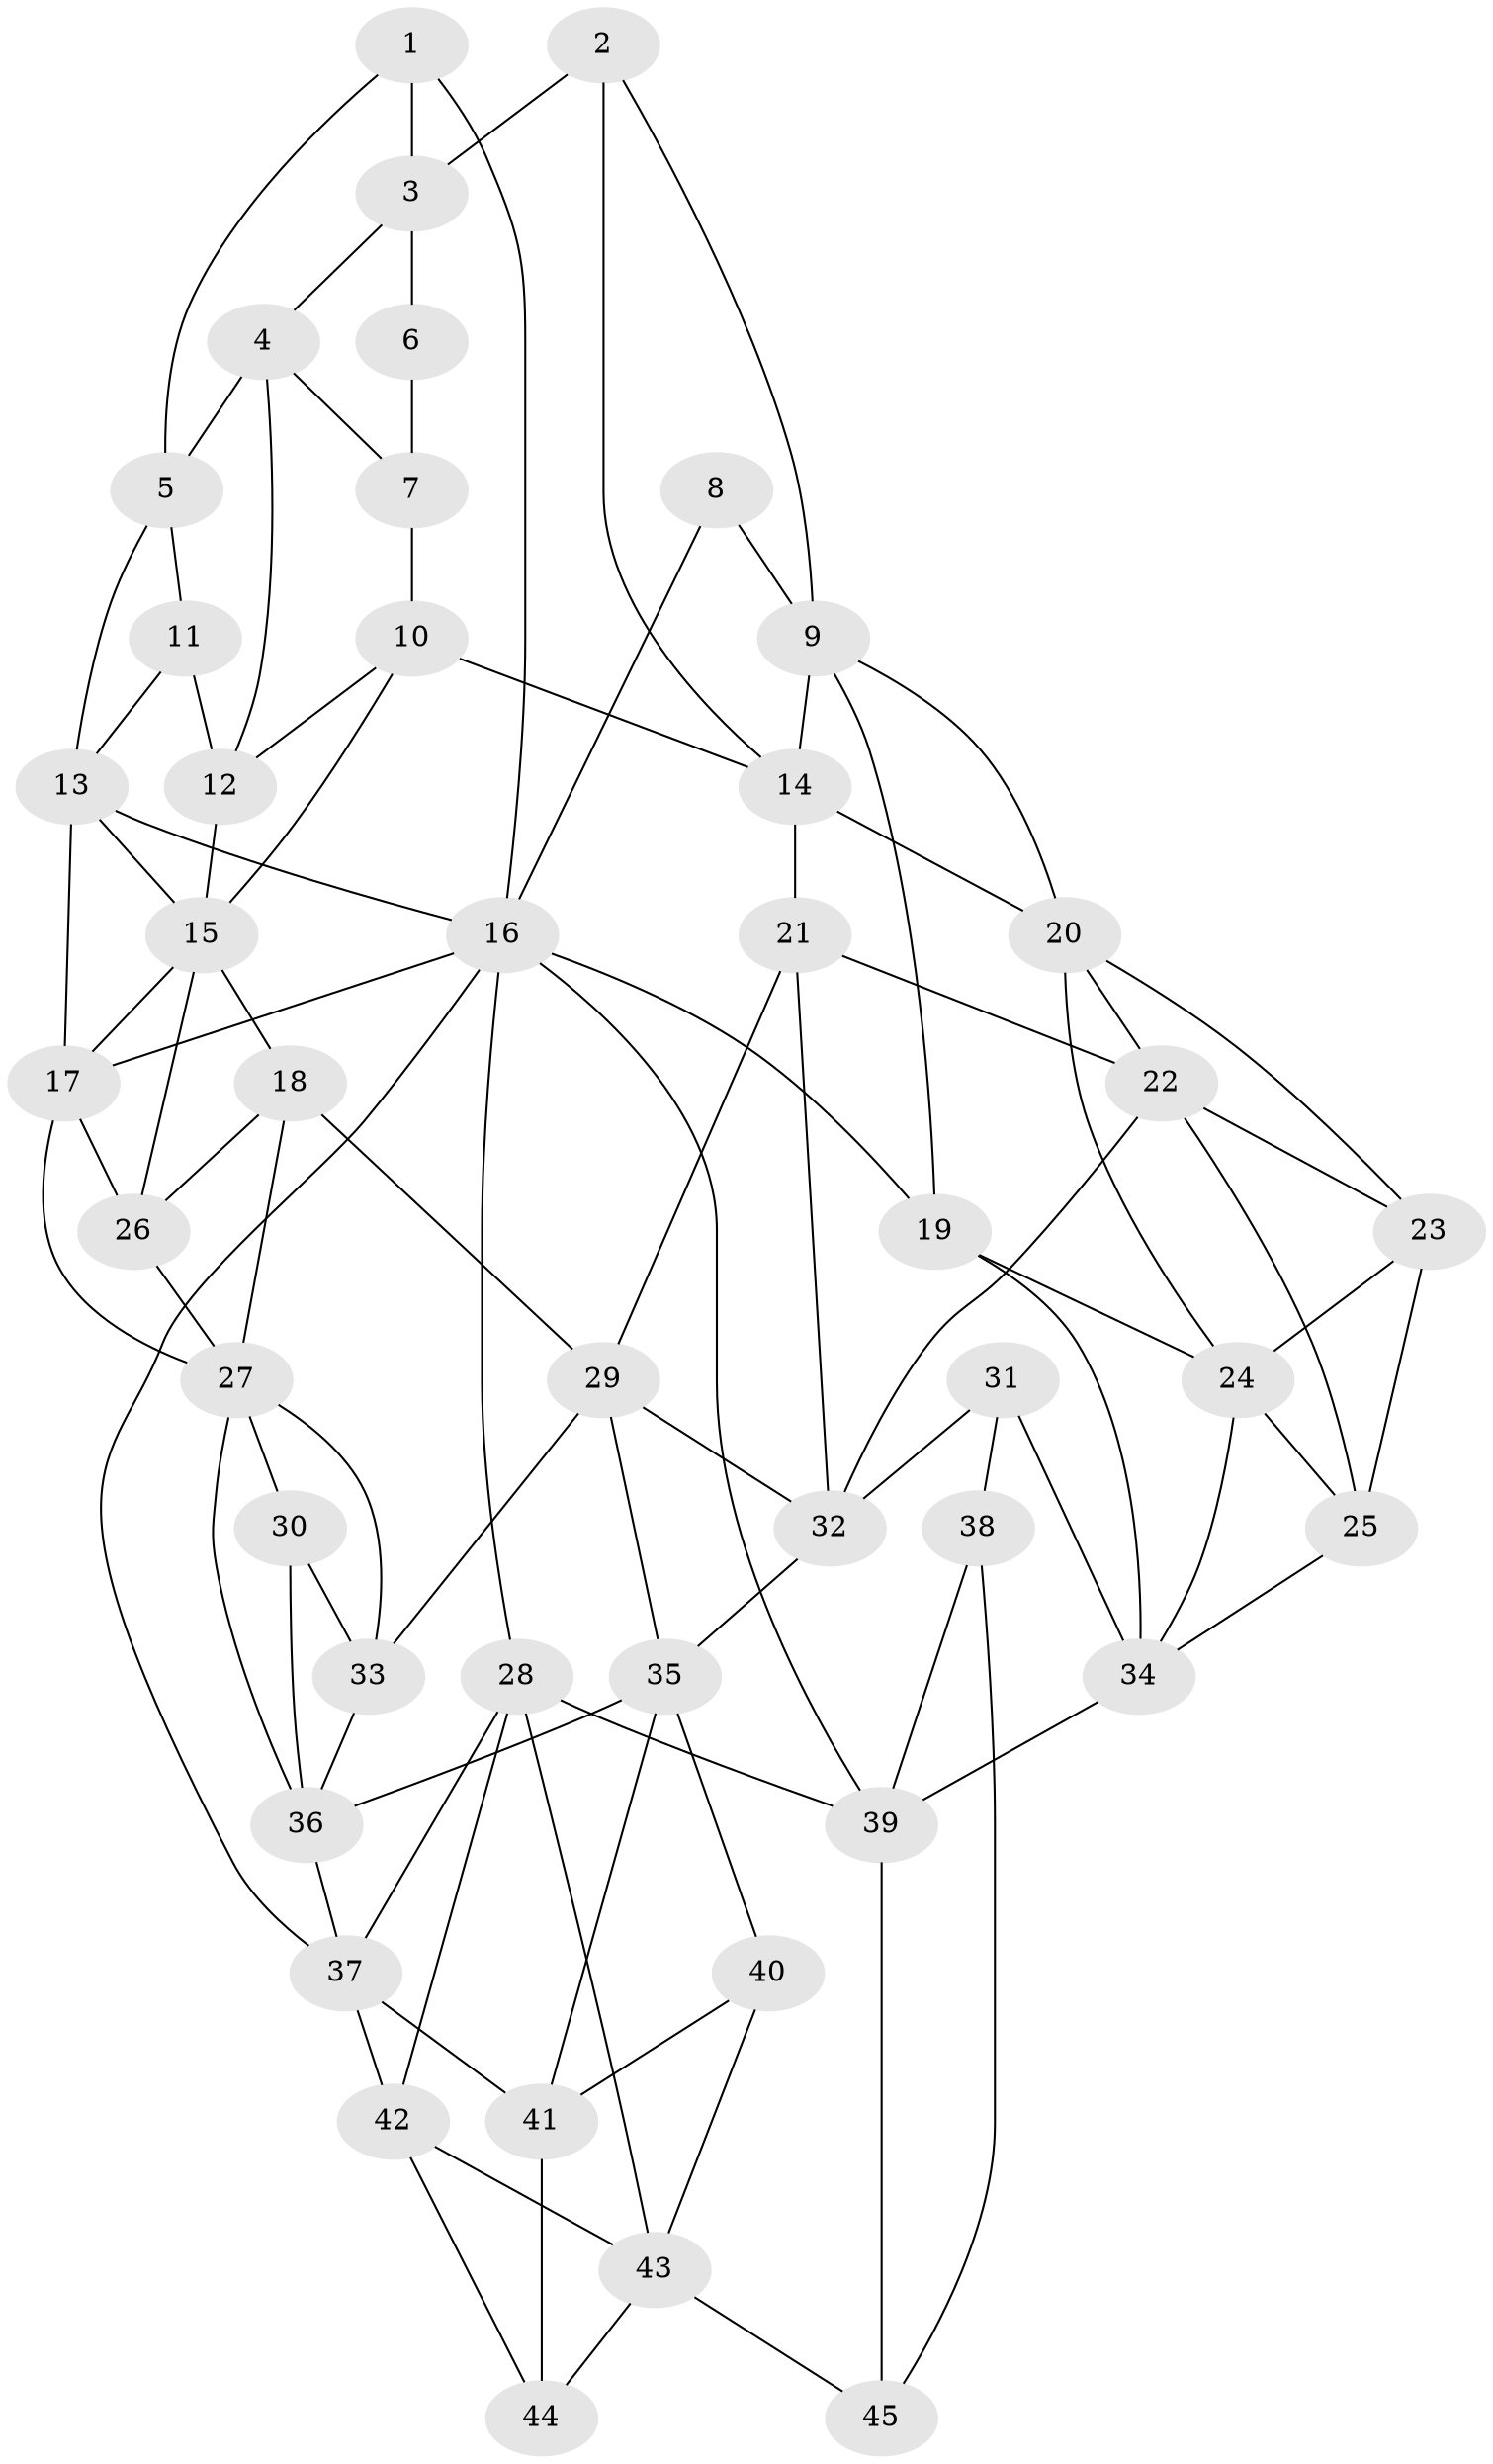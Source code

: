 // original degree distribution, {3: 0.013513513513513514, 5: 0.5540540540540541, 4: 0.22297297297297297, 6: 0.20945945945945946}
// Generated by graph-tools (version 1.1) at 2025/38/03/04/25 23:38:27]
// undirected, 45 vertices, 95 edges
graph export_dot {
  node [color=gray90,style=filled];
  1;
  2;
  3;
  4;
  5;
  6;
  7;
  8;
  9;
  10;
  11;
  12;
  13;
  14;
  15;
  16;
  17;
  18;
  19;
  20;
  21;
  22;
  23;
  24;
  25;
  26;
  27;
  28;
  29;
  30;
  31;
  32;
  33;
  34;
  35;
  36;
  37;
  38;
  39;
  40;
  41;
  42;
  43;
  44;
  45;
  1 -- 3 [weight=2.0];
  1 -- 5 [weight=1.0];
  1 -- 16 [weight=1.0];
  2 -- 3 [weight=1.0];
  2 -- 9 [weight=1.0];
  2 -- 14 [weight=1.0];
  3 -- 4 [weight=1.0];
  3 -- 6 [weight=1.0];
  4 -- 5 [weight=2.0];
  4 -- 7 [weight=1.0];
  4 -- 12 [weight=1.0];
  5 -- 11 [weight=1.0];
  5 -- 13 [weight=2.0];
  6 -- 7 [weight=3.0];
  7 -- 10 [weight=2.0];
  8 -- 9 [weight=2.0];
  8 -- 16 [weight=1.0];
  9 -- 14 [weight=1.0];
  9 -- 19 [weight=1.0];
  9 -- 20 [weight=1.0];
  10 -- 12 [weight=1.0];
  10 -- 14 [weight=2.0];
  10 -- 15 [weight=1.0];
  11 -- 12 [weight=2.0];
  11 -- 13 [weight=1.0];
  12 -- 15 [weight=1.0];
  13 -- 15 [weight=1.0];
  13 -- 16 [weight=1.0];
  13 -- 17 [weight=1.0];
  14 -- 20 [weight=1.0];
  14 -- 21 [weight=1.0];
  15 -- 17 [weight=1.0];
  15 -- 18 [weight=1.0];
  15 -- 26 [weight=1.0];
  16 -- 17 [weight=1.0];
  16 -- 19 [weight=1.0];
  16 -- 28 [weight=1.0];
  16 -- 37 [weight=1.0];
  16 -- 39 [weight=1.0];
  17 -- 26 [weight=1.0];
  17 -- 27 [weight=1.0];
  18 -- 26 [weight=1.0];
  18 -- 27 [weight=1.0];
  18 -- 29 [weight=1.0];
  19 -- 24 [weight=1.0];
  19 -- 34 [weight=1.0];
  20 -- 22 [weight=1.0];
  20 -- 23 [weight=1.0];
  20 -- 24 [weight=1.0];
  21 -- 22 [weight=1.0];
  21 -- 29 [weight=1.0];
  21 -- 32 [weight=1.0];
  22 -- 23 [weight=1.0];
  22 -- 25 [weight=1.0];
  22 -- 32 [weight=1.0];
  23 -- 24 [weight=1.0];
  23 -- 25 [weight=1.0];
  24 -- 25 [weight=1.0];
  24 -- 34 [weight=1.0];
  25 -- 34 [weight=1.0];
  26 -- 27 [weight=1.0];
  27 -- 30 [weight=1.0];
  27 -- 33 [weight=1.0];
  27 -- 36 [weight=1.0];
  28 -- 37 [weight=1.0];
  28 -- 39 [weight=1.0];
  28 -- 42 [weight=1.0];
  28 -- 43 [weight=1.0];
  29 -- 32 [weight=1.0];
  29 -- 33 [weight=1.0];
  29 -- 35 [weight=1.0];
  30 -- 33 [weight=2.0];
  30 -- 36 [weight=1.0];
  31 -- 32 [weight=2.0];
  31 -- 34 [weight=1.0];
  31 -- 38 [weight=2.0];
  32 -- 35 [weight=1.0];
  33 -- 36 [weight=1.0];
  34 -- 39 [weight=2.0];
  35 -- 36 [weight=1.0];
  35 -- 40 [weight=1.0];
  35 -- 41 [weight=1.0];
  36 -- 37 [weight=2.0];
  37 -- 41 [weight=1.0];
  37 -- 42 [weight=1.0];
  38 -- 39 [weight=1.0];
  38 -- 45 [weight=1.0];
  39 -- 45 [weight=2.0];
  40 -- 41 [weight=1.0];
  40 -- 43 [weight=1.0];
  41 -- 44 [weight=2.0];
  42 -- 43 [weight=1.0];
  42 -- 44 [weight=1.0];
  43 -- 44 [weight=1.0];
  43 -- 45 [weight=1.0];
}
